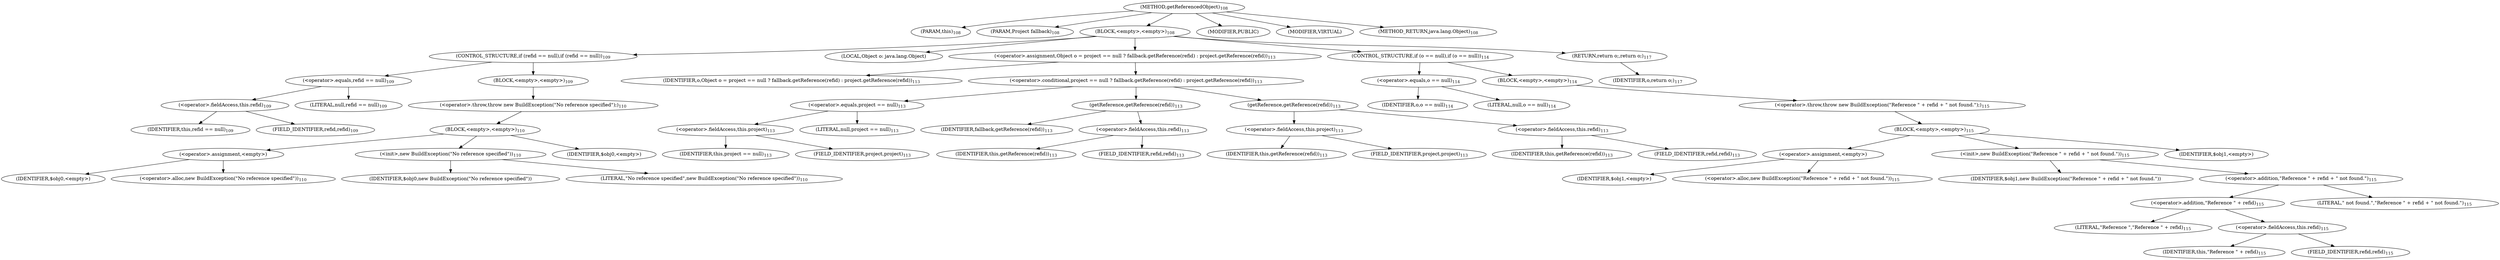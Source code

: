 digraph "getReferencedObject" {  
"103" [label = <(METHOD,getReferencedObject)<SUB>108</SUB>> ]
"104" [label = <(PARAM,this)<SUB>108</SUB>> ]
"105" [label = <(PARAM,Project fallback)<SUB>108</SUB>> ]
"106" [label = <(BLOCK,&lt;empty&gt;,&lt;empty&gt;)<SUB>108</SUB>> ]
"107" [label = <(CONTROL_STRUCTURE,if (refid == null),if (refid == null))<SUB>109</SUB>> ]
"108" [label = <(&lt;operator&gt;.equals,refid == null)<SUB>109</SUB>> ]
"109" [label = <(&lt;operator&gt;.fieldAccess,this.refid)<SUB>109</SUB>> ]
"110" [label = <(IDENTIFIER,this,refid == null)<SUB>109</SUB>> ]
"111" [label = <(FIELD_IDENTIFIER,refid,refid)<SUB>109</SUB>> ]
"112" [label = <(LITERAL,null,refid == null)<SUB>109</SUB>> ]
"113" [label = <(BLOCK,&lt;empty&gt;,&lt;empty&gt;)<SUB>109</SUB>> ]
"114" [label = <(&lt;operator&gt;.throw,throw new BuildException(&quot;No reference specified&quot;);)<SUB>110</SUB>> ]
"115" [label = <(BLOCK,&lt;empty&gt;,&lt;empty&gt;)<SUB>110</SUB>> ]
"116" [label = <(&lt;operator&gt;.assignment,&lt;empty&gt;)> ]
"117" [label = <(IDENTIFIER,$obj0,&lt;empty&gt;)> ]
"118" [label = <(&lt;operator&gt;.alloc,new BuildException(&quot;No reference specified&quot;))<SUB>110</SUB>> ]
"119" [label = <(&lt;init&gt;,new BuildException(&quot;No reference specified&quot;))<SUB>110</SUB>> ]
"120" [label = <(IDENTIFIER,$obj0,new BuildException(&quot;No reference specified&quot;))> ]
"121" [label = <(LITERAL,&quot;No reference specified&quot;,new BuildException(&quot;No reference specified&quot;))<SUB>110</SUB>> ]
"122" [label = <(IDENTIFIER,$obj0,&lt;empty&gt;)> ]
"123" [label = <(LOCAL,Object o: java.lang.Object)> ]
"124" [label = <(&lt;operator&gt;.assignment,Object o = project == null ? fallback.getReference(refid) : project.getReference(refid))<SUB>113</SUB>> ]
"125" [label = <(IDENTIFIER,o,Object o = project == null ? fallback.getReference(refid) : project.getReference(refid))<SUB>113</SUB>> ]
"126" [label = <(&lt;operator&gt;.conditional,project == null ? fallback.getReference(refid) : project.getReference(refid))<SUB>113</SUB>> ]
"127" [label = <(&lt;operator&gt;.equals,project == null)<SUB>113</SUB>> ]
"128" [label = <(&lt;operator&gt;.fieldAccess,this.project)<SUB>113</SUB>> ]
"129" [label = <(IDENTIFIER,this,project == null)<SUB>113</SUB>> ]
"130" [label = <(FIELD_IDENTIFIER,project,project)<SUB>113</SUB>> ]
"131" [label = <(LITERAL,null,project == null)<SUB>113</SUB>> ]
"132" [label = <(getReference,getReference(refid))<SUB>113</SUB>> ]
"133" [label = <(IDENTIFIER,fallback,getReference(refid))<SUB>113</SUB>> ]
"134" [label = <(&lt;operator&gt;.fieldAccess,this.refid)<SUB>113</SUB>> ]
"135" [label = <(IDENTIFIER,this,getReference(refid))<SUB>113</SUB>> ]
"136" [label = <(FIELD_IDENTIFIER,refid,refid)<SUB>113</SUB>> ]
"137" [label = <(getReference,getReference(refid))<SUB>113</SUB>> ]
"138" [label = <(&lt;operator&gt;.fieldAccess,this.project)<SUB>113</SUB>> ]
"139" [label = <(IDENTIFIER,this,getReference(refid))<SUB>113</SUB>> ]
"140" [label = <(FIELD_IDENTIFIER,project,project)<SUB>113</SUB>> ]
"141" [label = <(&lt;operator&gt;.fieldAccess,this.refid)<SUB>113</SUB>> ]
"142" [label = <(IDENTIFIER,this,getReference(refid))<SUB>113</SUB>> ]
"143" [label = <(FIELD_IDENTIFIER,refid,refid)<SUB>113</SUB>> ]
"144" [label = <(CONTROL_STRUCTURE,if (o == null),if (o == null))<SUB>114</SUB>> ]
"145" [label = <(&lt;operator&gt;.equals,o == null)<SUB>114</SUB>> ]
"146" [label = <(IDENTIFIER,o,o == null)<SUB>114</SUB>> ]
"147" [label = <(LITERAL,null,o == null)<SUB>114</SUB>> ]
"148" [label = <(BLOCK,&lt;empty&gt;,&lt;empty&gt;)<SUB>114</SUB>> ]
"149" [label = <(&lt;operator&gt;.throw,throw new BuildException(&quot;Reference &quot; + refid + &quot; not found.&quot;);)<SUB>115</SUB>> ]
"150" [label = <(BLOCK,&lt;empty&gt;,&lt;empty&gt;)<SUB>115</SUB>> ]
"151" [label = <(&lt;operator&gt;.assignment,&lt;empty&gt;)> ]
"152" [label = <(IDENTIFIER,$obj1,&lt;empty&gt;)> ]
"153" [label = <(&lt;operator&gt;.alloc,new BuildException(&quot;Reference &quot; + refid + &quot; not found.&quot;))<SUB>115</SUB>> ]
"154" [label = <(&lt;init&gt;,new BuildException(&quot;Reference &quot; + refid + &quot; not found.&quot;))<SUB>115</SUB>> ]
"155" [label = <(IDENTIFIER,$obj1,new BuildException(&quot;Reference &quot; + refid + &quot; not found.&quot;))> ]
"156" [label = <(&lt;operator&gt;.addition,&quot;Reference &quot; + refid + &quot; not found.&quot;)<SUB>115</SUB>> ]
"157" [label = <(&lt;operator&gt;.addition,&quot;Reference &quot; + refid)<SUB>115</SUB>> ]
"158" [label = <(LITERAL,&quot;Reference &quot;,&quot;Reference &quot; + refid)<SUB>115</SUB>> ]
"159" [label = <(&lt;operator&gt;.fieldAccess,this.refid)<SUB>115</SUB>> ]
"160" [label = <(IDENTIFIER,this,&quot;Reference &quot; + refid)<SUB>115</SUB>> ]
"161" [label = <(FIELD_IDENTIFIER,refid,refid)<SUB>115</SUB>> ]
"162" [label = <(LITERAL,&quot; not found.&quot;,&quot;Reference &quot; + refid + &quot; not found.&quot;)<SUB>115</SUB>> ]
"163" [label = <(IDENTIFIER,$obj1,&lt;empty&gt;)> ]
"164" [label = <(RETURN,return o;,return o;)<SUB>117</SUB>> ]
"165" [label = <(IDENTIFIER,o,return o;)<SUB>117</SUB>> ]
"166" [label = <(MODIFIER,PUBLIC)> ]
"167" [label = <(MODIFIER,VIRTUAL)> ]
"168" [label = <(METHOD_RETURN,java.lang.Object)<SUB>108</SUB>> ]
  "103" -> "104" 
  "103" -> "105" 
  "103" -> "106" 
  "103" -> "166" 
  "103" -> "167" 
  "103" -> "168" 
  "106" -> "107" 
  "106" -> "123" 
  "106" -> "124" 
  "106" -> "144" 
  "106" -> "164" 
  "107" -> "108" 
  "107" -> "113" 
  "108" -> "109" 
  "108" -> "112" 
  "109" -> "110" 
  "109" -> "111" 
  "113" -> "114" 
  "114" -> "115" 
  "115" -> "116" 
  "115" -> "119" 
  "115" -> "122" 
  "116" -> "117" 
  "116" -> "118" 
  "119" -> "120" 
  "119" -> "121" 
  "124" -> "125" 
  "124" -> "126" 
  "126" -> "127" 
  "126" -> "132" 
  "126" -> "137" 
  "127" -> "128" 
  "127" -> "131" 
  "128" -> "129" 
  "128" -> "130" 
  "132" -> "133" 
  "132" -> "134" 
  "134" -> "135" 
  "134" -> "136" 
  "137" -> "138" 
  "137" -> "141" 
  "138" -> "139" 
  "138" -> "140" 
  "141" -> "142" 
  "141" -> "143" 
  "144" -> "145" 
  "144" -> "148" 
  "145" -> "146" 
  "145" -> "147" 
  "148" -> "149" 
  "149" -> "150" 
  "150" -> "151" 
  "150" -> "154" 
  "150" -> "163" 
  "151" -> "152" 
  "151" -> "153" 
  "154" -> "155" 
  "154" -> "156" 
  "156" -> "157" 
  "156" -> "162" 
  "157" -> "158" 
  "157" -> "159" 
  "159" -> "160" 
  "159" -> "161" 
  "164" -> "165" 
}

